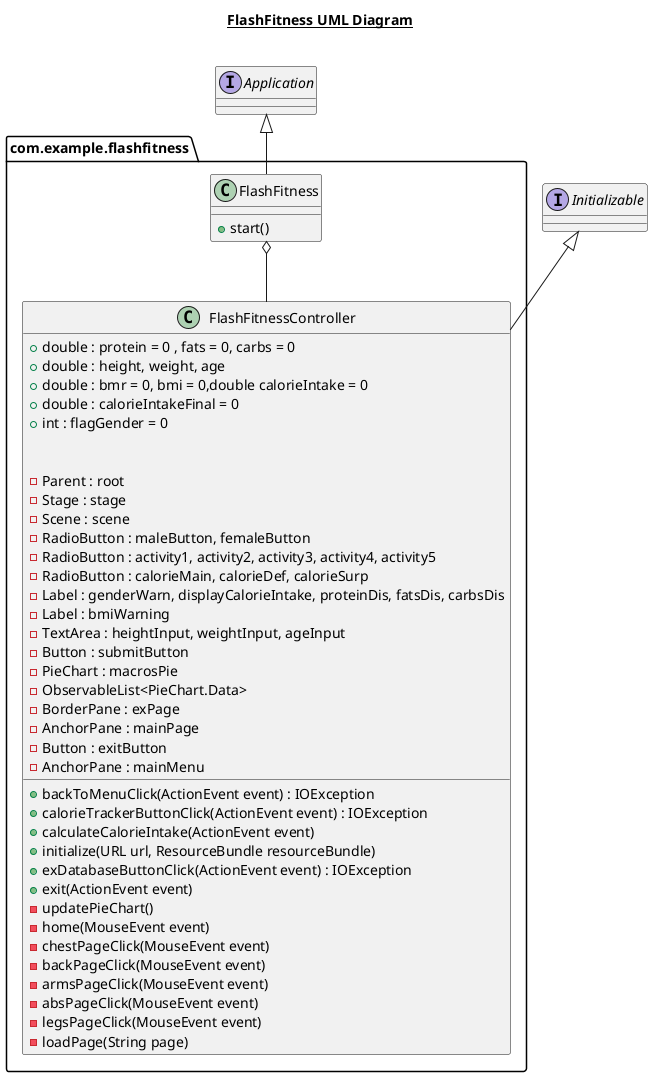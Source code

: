 //oo3FlashProject
//Aldaba, Samantha Louise D.
//Caidic, Redrick Marel B.
//Cid, Brent Benette F. (Leader)
//EQ3


@startuml
title __FlashFitness UML Diagram__\n
set namespaceSeparator none
namespace com.example.flashfitness{
    class FlashFitness{
        +start()
    }

    class FlashFitnessController{
        +backToMenuClick(ActionEvent event) : IOException
        +calorieTrackerButtonClick(ActionEvent event) : IOException
        +calculateCalorieIntake(ActionEvent event)
        +initialize(URL url, ResourceBundle resourceBundle)
        +exDatabaseButtonClick(ActionEvent event) : IOException
        +exit(ActionEvent event)

        +double : protein = 0 , fats = 0, carbs = 0
        +double : height, weight, age
        +double : bmr = 0, bmi = 0,double calorieIntake = 0
        +double : calorieIntakeFinal = 0
        +int : flagGender = 0

        -updatePieChart()
        -home(MouseEvent event)
        -chestPageClick(MouseEvent event)
        -backPageClick(MouseEvent event)
        -armsPageClick(MouseEvent event)
        -absPageClick(MouseEvent event)
        -legsPageClick(MouseEvent event)
        -loadPage(String page)

        -Parent : root
        -Stage : stage
        -Scene : scene
        -RadioButton : maleButton, femaleButton
        -RadioButton : activity1, activity2, activity3, activity4, activity5
        -RadioButton : calorieMain, calorieDef, calorieSurp
        -Label : genderWarn, displayCalorieIntake, proteinDis, fatsDis, carbsDis
        -Label : bmiWarning
        -TextArea : heightInput, weightInput, ageInput
        -Button : submitButton
        -PieChart : macrosPie
        -ObservableList<PieChart.Data>
        -BorderPane : exPage
        -AnchorPane : mainPage
        -Button : exitButton
        - AnchorPane : mainMenu

    }
}
interface Application{}
interface Initializable{}

FlashFitness o-- FlashFitnessController
Application <|-- FlashFitness
Initializable <|-- FlashFitnessController


@enduml